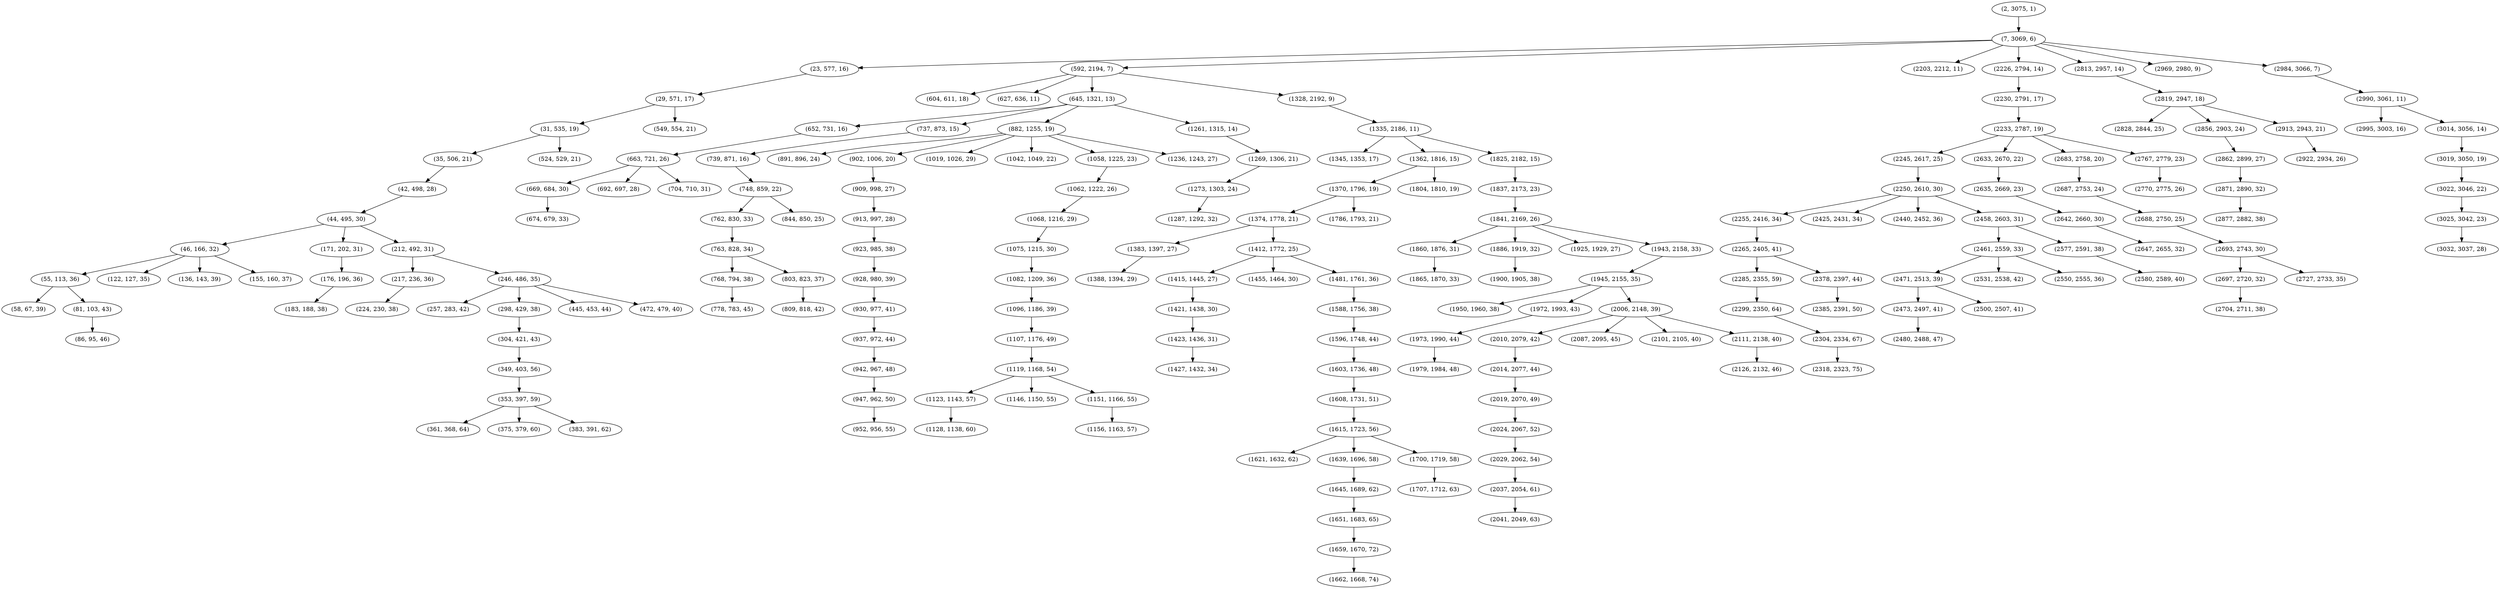 digraph tree {
    "(2, 3075, 1)";
    "(7, 3069, 6)";
    "(23, 577, 16)";
    "(29, 571, 17)";
    "(31, 535, 19)";
    "(35, 506, 21)";
    "(42, 498, 28)";
    "(44, 495, 30)";
    "(46, 166, 32)";
    "(55, 113, 36)";
    "(58, 67, 39)";
    "(81, 103, 43)";
    "(86, 95, 46)";
    "(122, 127, 35)";
    "(136, 143, 39)";
    "(155, 160, 37)";
    "(171, 202, 31)";
    "(176, 196, 36)";
    "(183, 188, 38)";
    "(212, 492, 31)";
    "(217, 236, 36)";
    "(224, 230, 38)";
    "(246, 486, 35)";
    "(257, 283, 42)";
    "(298, 429, 38)";
    "(304, 421, 43)";
    "(349, 403, 56)";
    "(353, 397, 59)";
    "(361, 368, 64)";
    "(375, 379, 60)";
    "(383, 391, 62)";
    "(445, 453, 44)";
    "(472, 479, 40)";
    "(524, 529, 21)";
    "(549, 554, 21)";
    "(592, 2194, 7)";
    "(604, 611, 18)";
    "(627, 636, 11)";
    "(645, 1321, 13)";
    "(652, 731, 16)";
    "(663, 721, 26)";
    "(669, 684, 30)";
    "(674, 679, 33)";
    "(692, 697, 28)";
    "(704, 710, 31)";
    "(737, 873, 15)";
    "(739, 871, 16)";
    "(748, 859, 22)";
    "(762, 830, 33)";
    "(763, 828, 34)";
    "(768, 794, 38)";
    "(778, 783, 45)";
    "(803, 823, 37)";
    "(809, 818, 42)";
    "(844, 850, 25)";
    "(882, 1255, 19)";
    "(891, 896, 24)";
    "(902, 1006, 20)";
    "(909, 998, 27)";
    "(913, 997, 28)";
    "(923, 985, 38)";
    "(928, 980, 39)";
    "(930, 977, 41)";
    "(937, 972, 44)";
    "(942, 967, 48)";
    "(947, 962, 50)";
    "(952, 956, 55)";
    "(1019, 1026, 29)";
    "(1042, 1049, 22)";
    "(1058, 1225, 23)";
    "(1062, 1222, 26)";
    "(1068, 1216, 29)";
    "(1075, 1215, 30)";
    "(1082, 1209, 36)";
    "(1096, 1186, 39)";
    "(1107, 1176, 49)";
    "(1119, 1168, 54)";
    "(1123, 1143, 57)";
    "(1128, 1138, 60)";
    "(1146, 1150, 55)";
    "(1151, 1166, 55)";
    "(1156, 1163, 57)";
    "(1236, 1243, 27)";
    "(1261, 1315, 14)";
    "(1269, 1306, 21)";
    "(1273, 1303, 24)";
    "(1287, 1292, 32)";
    "(1328, 2192, 9)";
    "(1335, 2186, 11)";
    "(1345, 1353, 17)";
    "(1362, 1816, 15)";
    "(1370, 1796, 19)";
    "(1374, 1778, 21)";
    "(1383, 1397, 27)";
    "(1388, 1394, 29)";
    "(1412, 1772, 25)";
    "(1415, 1445, 27)";
    "(1421, 1438, 30)";
    "(1423, 1436, 31)";
    "(1427, 1432, 34)";
    "(1455, 1464, 30)";
    "(1481, 1761, 36)";
    "(1588, 1756, 38)";
    "(1596, 1748, 44)";
    "(1603, 1736, 48)";
    "(1608, 1731, 51)";
    "(1615, 1723, 56)";
    "(1621, 1632, 62)";
    "(1639, 1696, 58)";
    "(1645, 1689, 62)";
    "(1651, 1683, 65)";
    "(1659, 1670, 72)";
    "(1662, 1668, 74)";
    "(1700, 1719, 58)";
    "(1707, 1712, 63)";
    "(1786, 1793, 21)";
    "(1804, 1810, 19)";
    "(1825, 2182, 15)";
    "(1837, 2173, 23)";
    "(1841, 2169, 26)";
    "(1860, 1876, 31)";
    "(1865, 1870, 33)";
    "(1886, 1919, 32)";
    "(1900, 1905, 38)";
    "(1925, 1929, 27)";
    "(1943, 2158, 33)";
    "(1945, 2155, 35)";
    "(1950, 1960, 38)";
    "(1972, 1993, 43)";
    "(1973, 1990, 44)";
    "(1979, 1984, 48)";
    "(2006, 2148, 39)";
    "(2010, 2079, 42)";
    "(2014, 2077, 44)";
    "(2019, 2070, 49)";
    "(2024, 2067, 52)";
    "(2029, 2062, 54)";
    "(2037, 2054, 61)";
    "(2041, 2049, 63)";
    "(2087, 2095, 45)";
    "(2101, 2105, 40)";
    "(2111, 2138, 40)";
    "(2126, 2132, 46)";
    "(2203, 2212, 11)";
    "(2226, 2794, 14)";
    "(2230, 2791, 17)";
    "(2233, 2787, 19)";
    "(2245, 2617, 25)";
    "(2250, 2610, 30)";
    "(2255, 2416, 34)";
    "(2265, 2405, 41)";
    "(2285, 2355, 59)";
    "(2299, 2350, 64)";
    "(2304, 2334, 67)";
    "(2318, 2323, 75)";
    "(2378, 2397, 44)";
    "(2385, 2391, 50)";
    "(2425, 2431, 34)";
    "(2440, 2452, 36)";
    "(2458, 2603, 31)";
    "(2461, 2559, 33)";
    "(2471, 2513, 39)";
    "(2473, 2497, 41)";
    "(2480, 2488, 47)";
    "(2500, 2507, 41)";
    "(2531, 2538, 42)";
    "(2550, 2555, 36)";
    "(2577, 2591, 38)";
    "(2580, 2589, 40)";
    "(2633, 2670, 22)";
    "(2635, 2669, 23)";
    "(2642, 2660, 30)";
    "(2647, 2655, 32)";
    "(2683, 2758, 20)";
    "(2687, 2753, 24)";
    "(2688, 2750, 25)";
    "(2693, 2743, 30)";
    "(2697, 2720, 32)";
    "(2704, 2711, 38)";
    "(2727, 2733, 35)";
    "(2767, 2779, 23)";
    "(2770, 2775, 26)";
    "(2813, 2957, 14)";
    "(2819, 2947, 18)";
    "(2828, 2844, 25)";
    "(2856, 2903, 24)";
    "(2862, 2899, 27)";
    "(2871, 2890, 32)";
    "(2877, 2882, 38)";
    "(2913, 2943, 21)";
    "(2922, 2934, 26)";
    "(2969, 2980, 9)";
    "(2984, 3066, 7)";
    "(2990, 3061, 11)";
    "(2995, 3003, 16)";
    "(3014, 3056, 14)";
    "(3019, 3050, 19)";
    "(3022, 3046, 22)";
    "(3025, 3042, 23)";
    "(3032, 3037, 28)";
    "(2, 3075, 1)" -> "(7, 3069, 6)";
    "(7, 3069, 6)" -> "(23, 577, 16)";
    "(7, 3069, 6)" -> "(592, 2194, 7)";
    "(7, 3069, 6)" -> "(2203, 2212, 11)";
    "(7, 3069, 6)" -> "(2226, 2794, 14)";
    "(7, 3069, 6)" -> "(2813, 2957, 14)";
    "(7, 3069, 6)" -> "(2969, 2980, 9)";
    "(7, 3069, 6)" -> "(2984, 3066, 7)";
    "(23, 577, 16)" -> "(29, 571, 17)";
    "(29, 571, 17)" -> "(31, 535, 19)";
    "(29, 571, 17)" -> "(549, 554, 21)";
    "(31, 535, 19)" -> "(35, 506, 21)";
    "(31, 535, 19)" -> "(524, 529, 21)";
    "(35, 506, 21)" -> "(42, 498, 28)";
    "(42, 498, 28)" -> "(44, 495, 30)";
    "(44, 495, 30)" -> "(46, 166, 32)";
    "(44, 495, 30)" -> "(171, 202, 31)";
    "(44, 495, 30)" -> "(212, 492, 31)";
    "(46, 166, 32)" -> "(55, 113, 36)";
    "(46, 166, 32)" -> "(122, 127, 35)";
    "(46, 166, 32)" -> "(136, 143, 39)";
    "(46, 166, 32)" -> "(155, 160, 37)";
    "(55, 113, 36)" -> "(58, 67, 39)";
    "(55, 113, 36)" -> "(81, 103, 43)";
    "(81, 103, 43)" -> "(86, 95, 46)";
    "(171, 202, 31)" -> "(176, 196, 36)";
    "(176, 196, 36)" -> "(183, 188, 38)";
    "(212, 492, 31)" -> "(217, 236, 36)";
    "(212, 492, 31)" -> "(246, 486, 35)";
    "(217, 236, 36)" -> "(224, 230, 38)";
    "(246, 486, 35)" -> "(257, 283, 42)";
    "(246, 486, 35)" -> "(298, 429, 38)";
    "(246, 486, 35)" -> "(445, 453, 44)";
    "(246, 486, 35)" -> "(472, 479, 40)";
    "(298, 429, 38)" -> "(304, 421, 43)";
    "(304, 421, 43)" -> "(349, 403, 56)";
    "(349, 403, 56)" -> "(353, 397, 59)";
    "(353, 397, 59)" -> "(361, 368, 64)";
    "(353, 397, 59)" -> "(375, 379, 60)";
    "(353, 397, 59)" -> "(383, 391, 62)";
    "(592, 2194, 7)" -> "(604, 611, 18)";
    "(592, 2194, 7)" -> "(627, 636, 11)";
    "(592, 2194, 7)" -> "(645, 1321, 13)";
    "(592, 2194, 7)" -> "(1328, 2192, 9)";
    "(645, 1321, 13)" -> "(652, 731, 16)";
    "(645, 1321, 13)" -> "(737, 873, 15)";
    "(645, 1321, 13)" -> "(882, 1255, 19)";
    "(645, 1321, 13)" -> "(1261, 1315, 14)";
    "(652, 731, 16)" -> "(663, 721, 26)";
    "(663, 721, 26)" -> "(669, 684, 30)";
    "(663, 721, 26)" -> "(692, 697, 28)";
    "(663, 721, 26)" -> "(704, 710, 31)";
    "(669, 684, 30)" -> "(674, 679, 33)";
    "(737, 873, 15)" -> "(739, 871, 16)";
    "(739, 871, 16)" -> "(748, 859, 22)";
    "(748, 859, 22)" -> "(762, 830, 33)";
    "(748, 859, 22)" -> "(844, 850, 25)";
    "(762, 830, 33)" -> "(763, 828, 34)";
    "(763, 828, 34)" -> "(768, 794, 38)";
    "(763, 828, 34)" -> "(803, 823, 37)";
    "(768, 794, 38)" -> "(778, 783, 45)";
    "(803, 823, 37)" -> "(809, 818, 42)";
    "(882, 1255, 19)" -> "(891, 896, 24)";
    "(882, 1255, 19)" -> "(902, 1006, 20)";
    "(882, 1255, 19)" -> "(1019, 1026, 29)";
    "(882, 1255, 19)" -> "(1042, 1049, 22)";
    "(882, 1255, 19)" -> "(1058, 1225, 23)";
    "(882, 1255, 19)" -> "(1236, 1243, 27)";
    "(902, 1006, 20)" -> "(909, 998, 27)";
    "(909, 998, 27)" -> "(913, 997, 28)";
    "(913, 997, 28)" -> "(923, 985, 38)";
    "(923, 985, 38)" -> "(928, 980, 39)";
    "(928, 980, 39)" -> "(930, 977, 41)";
    "(930, 977, 41)" -> "(937, 972, 44)";
    "(937, 972, 44)" -> "(942, 967, 48)";
    "(942, 967, 48)" -> "(947, 962, 50)";
    "(947, 962, 50)" -> "(952, 956, 55)";
    "(1058, 1225, 23)" -> "(1062, 1222, 26)";
    "(1062, 1222, 26)" -> "(1068, 1216, 29)";
    "(1068, 1216, 29)" -> "(1075, 1215, 30)";
    "(1075, 1215, 30)" -> "(1082, 1209, 36)";
    "(1082, 1209, 36)" -> "(1096, 1186, 39)";
    "(1096, 1186, 39)" -> "(1107, 1176, 49)";
    "(1107, 1176, 49)" -> "(1119, 1168, 54)";
    "(1119, 1168, 54)" -> "(1123, 1143, 57)";
    "(1119, 1168, 54)" -> "(1146, 1150, 55)";
    "(1119, 1168, 54)" -> "(1151, 1166, 55)";
    "(1123, 1143, 57)" -> "(1128, 1138, 60)";
    "(1151, 1166, 55)" -> "(1156, 1163, 57)";
    "(1261, 1315, 14)" -> "(1269, 1306, 21)";
    "(1269, 1306, 21)" -> "(1273, 1303, 24)";
    "(1273, 1303, 24)" -> "(1287, 1292, 32)";
    "(1328, 2192, 9)" -> "(1335, 2186, 11)";
    "(1335, 2186, 11)" -> "(1345, 1353, 17)";
    "(1335, 2186, 11)" -> "(1362, 1816, 15)";
    "(1335, 2186, 11)" -> "(1825, 2182, 15)";
    "(1362, 1816, 15)" -> "(1370, 1796, 19)";
    "(1362, 1816, 15)" -> "(1804, 1810, 19)";
    "(1370, 1796, 19)" -> "(1374, 1778, 21)";
    "(1370, 1796, 19)" -> "(1786, 1793, 21)";
    "(1374, 1778, 21)" -> "(1383, 1397, 27)";
    "(1374, 1778, 21)" -> "(1412, 1772, 25)";
    "(1383, 1397, 27)" -> "(1388, 1394, 29)";
    "(1412, 1772, 25)" -> "(1415, 1445, 27)";
    "(1412, 1772, 25)" -> "(1455, 1464, 30)";
    "(1412, 1772, 25)" -> "(1481, 1761, 36)";
    "(1415, 1445, 27)" -> "(1421, 1438, 30)";
    "(1421, 1438, 30)" -> "(1423, 1436, 31)";
    "(1423, 1436, 31)" -> "(1427, 1432, 34)";
    "(1481, 1761, 36)" -> "(1588, 1756, 38)";
    "(1588, 1756, 38)" -> "(1596, 1748, 44)";
    "(1596, 1748, 44)" -> "(1603, 1736, 48)";
    "(1603, 1736, 48)" -> "(1608, 1731, 51)";
    "(1608, 1731, 51)" -> "(1615, 1723, 56)";
    "(1615, 1723, 56)" -> "(1621, 1632, 62)";
    "(1615, 1723, 56)" -> "(1639, 1696, 58)";
    "(1615, 1723, 56)" -> "(1700, 1719, 58)";
    "(1639, 1696, 58)" -> "(1645, 1689, 62)";
    "(1645, 1689, 62)" -> "(1651, 1683, 65)";
    "(1651, 1683, 65)" -> "(1659, 1670, 72)";
    "(1659, 1670, 72)" -> "(1662, 1668, 74)";
    "(1700, 1719, 58)" -> "(1707, 1712, 63)";
    "(1825, 2182, 15)" -> "(1837, 2173, 23)";
    "(1837, 2173, 23)" -> "(1841, 2169, 26)";
    "(1841, 2169, 26)" -> "(1860, 1876, 31)";
    "(1841, 2169, 26)" -> "(1886, 1919, 32)";
    "(1841, 2169, 26)" -> "(1925, 1929, 27)";
    "(1841, 2169, 26)" -> "(1943, 2158, 33)";
    "(1860, 1876, 31)" -> "(1865, 1870, 33)";
    "(1886, 1919, 32)" -> "(1900, 1905, 38)";
    "(1943, 2158, 33)" -> "(1945, 2155, 35)";
    "(1945, 2155, 35)" -> "(1950, 1960, 38)";
    "(1945, 2155, 35)" -> "(1972, 1993, 43)";
    "(1945, 2155, 35)" -> "(2006, 2148, 39)";
    "(1972, 1993, 43)" -> "(1973, 1990, 44)";
    "(1973, 1990, 44)" -> "(1979, 1984, 48)";
    "(2006, 2148, 39)" -> "(2010, 2079, 42)";
    "(2006, 2148, 39)" -> "(2087, 2095, 45)";
    "(2006, 2148, 39)" -> "(2101, 2105, 40)";
    "(2006, 2148, 39)" -> "(2111, 2138, 40)";
    "(2010, 2079, 42)" -> "(2014, 2077, 44)";
    "(2014, 2077, 44)" -> "(2019, 2070, 49)";
    "(2019, 2070, 49)" -> "(2024, 2067, 52)";
    "(2024, 2067, 52)" -> "(2029, 2062, 54)";
    "(2029, 2062, 54)" -> "(2037, 2054, 61)";
    "(2037, 2054, 61)" -> "(2041, 2049, 63)";
    "(2111, 2138, 40)" -> "(2126, 2132, 46)";
    "(2226, 2794, 14)" -> "(2230, 2791, 17)";
    "(2230, 2791, 17)" -> "(2233, 2787, 19)";
    "(2233, 2787, 19)" -> "(2245, 2617, 25)";
    "(2233, 2787, 19)" -> "(2633, 2670, 22)";
    "(2233, 2787, 19)" -> "(2683, 2758, 20)";
    "(2233, 2787, 19)" -> "(2767, 2779, 23)";
    "(2245, 2617, 25)" -> "(2250, 2610, 30)";
    "(2250, 2610, 30)" -> "(2255, 2416, 34)";
    "(2250, 2610, 30)" -> "(2425, 2431, 34)";
    "(2250, 2610, 30)" -> "(2440, 2452, 36)";
    "(2250, 2610, 30)" -> "(2458, 2603, 31)";
    "(2255, 2416, 34)" -> "(2265, 2405, 41)";
    "(2265, 2405, 41)" -> "(2285, 2355, 59)";
    "(2265, 2405, 41)" -> "(2378, 2397, 44)";
    "(2285, 2355, 59)" -> "(2299, 2350, 64)";
    "(2299, 2350, 64)" -> "(2304, 2334, 67)";
    "(2304, 2334, 67)" -> "(2318, 2323, 75)";
    "(2378, 2397, 44)" -> "(2385, 2391, 50)";
    "(2458, 2603, 31)" -> "(2461, 2559, 33)";
    "(2458, 2603, 31)" -> "(2577, 2591, 38)";
    "(2461, 2559, 33)" -> "(2471, 2513, 39)";
    "(2461, 2559, 33)" -> "(2531, 2538, 42)";
    "(2461, 2559, 33)" -> "(2550, 2555, 36)";
    "(2471, 2513, 39)" -> "(2473, 2497, 41)";
    "(2471, 2513, 39)" -> "(2500, 2507, 41)";
    "(2473, 2497, 41)" -> "(2480, 2488, 47)";
    "(2577, 2591, 38)" -> "(2580, 2589, 40)";
    "(2633, 2670, 22)" -> "(2635, 2669, 23)";
    "(2635, 2669, 23)" -> "(2642, 2660, 30)";
    "(2642, 2660, 30)" -> "(2647, 2655, 32)";
    "(2683, 2758, 20)" -> "(2687, 2753, 24)";
    "(2687, 2753, 24)" -> "(2688, 2750, 25)";
    "(2688, 2750, 25)" -> "(2693, 2743, 30)";
    "(2693, 2743, 30)" -> "(2697, 2720, 32)";
    "(2693, 2743, 30)" -> "(2727, 2733, 35)";
    "(2697, 2720, 32)" -> "(2704, 2711, 38)";
    "(2767, 2779, 23)" -> "(2770, 2775, 26)";
    "(2813, 2957, 14)" -> "(2819, 2947, 18)";
    "(2819, 2947, 18)" -> "(2828, 2844, 25)";
    "(2819, 2947, 18)" -> "(2856, 2903, 24)";
    "(2819, 2947, 18)" -> "(2913, 2943, 21)";
    "(2856, 2903, 24)" -> "(2862, 2899, 27)";
    "(2862, 2899, 27)" -> "(2871, 2890, 32)";
    "(2871, 2890, 32)" -> "(2877, 2882, 38)";
    "(2913, 2943, 21)" -> "(2922, 2934, 26)";
    "(2984, 3066, 7)" -> "(2990, 3061, 11)";
    "(2990, 3061, 11)" -> "(2995, 3003, 16)";
    "(2990, 3061, 11)" -> "(3014, 3056, 14)";
    "(3014, 3056, 14)" -> "(3019, 3050, 19)";
    "(3019, 3050, 19)" -> "(3022, 3046, 22)";
    "(3022, 3046, 22)" -> "(3025, 3042, 23)";
    "(3025, 3042, 23)" -> "(3032, 3037, 28)";
}
